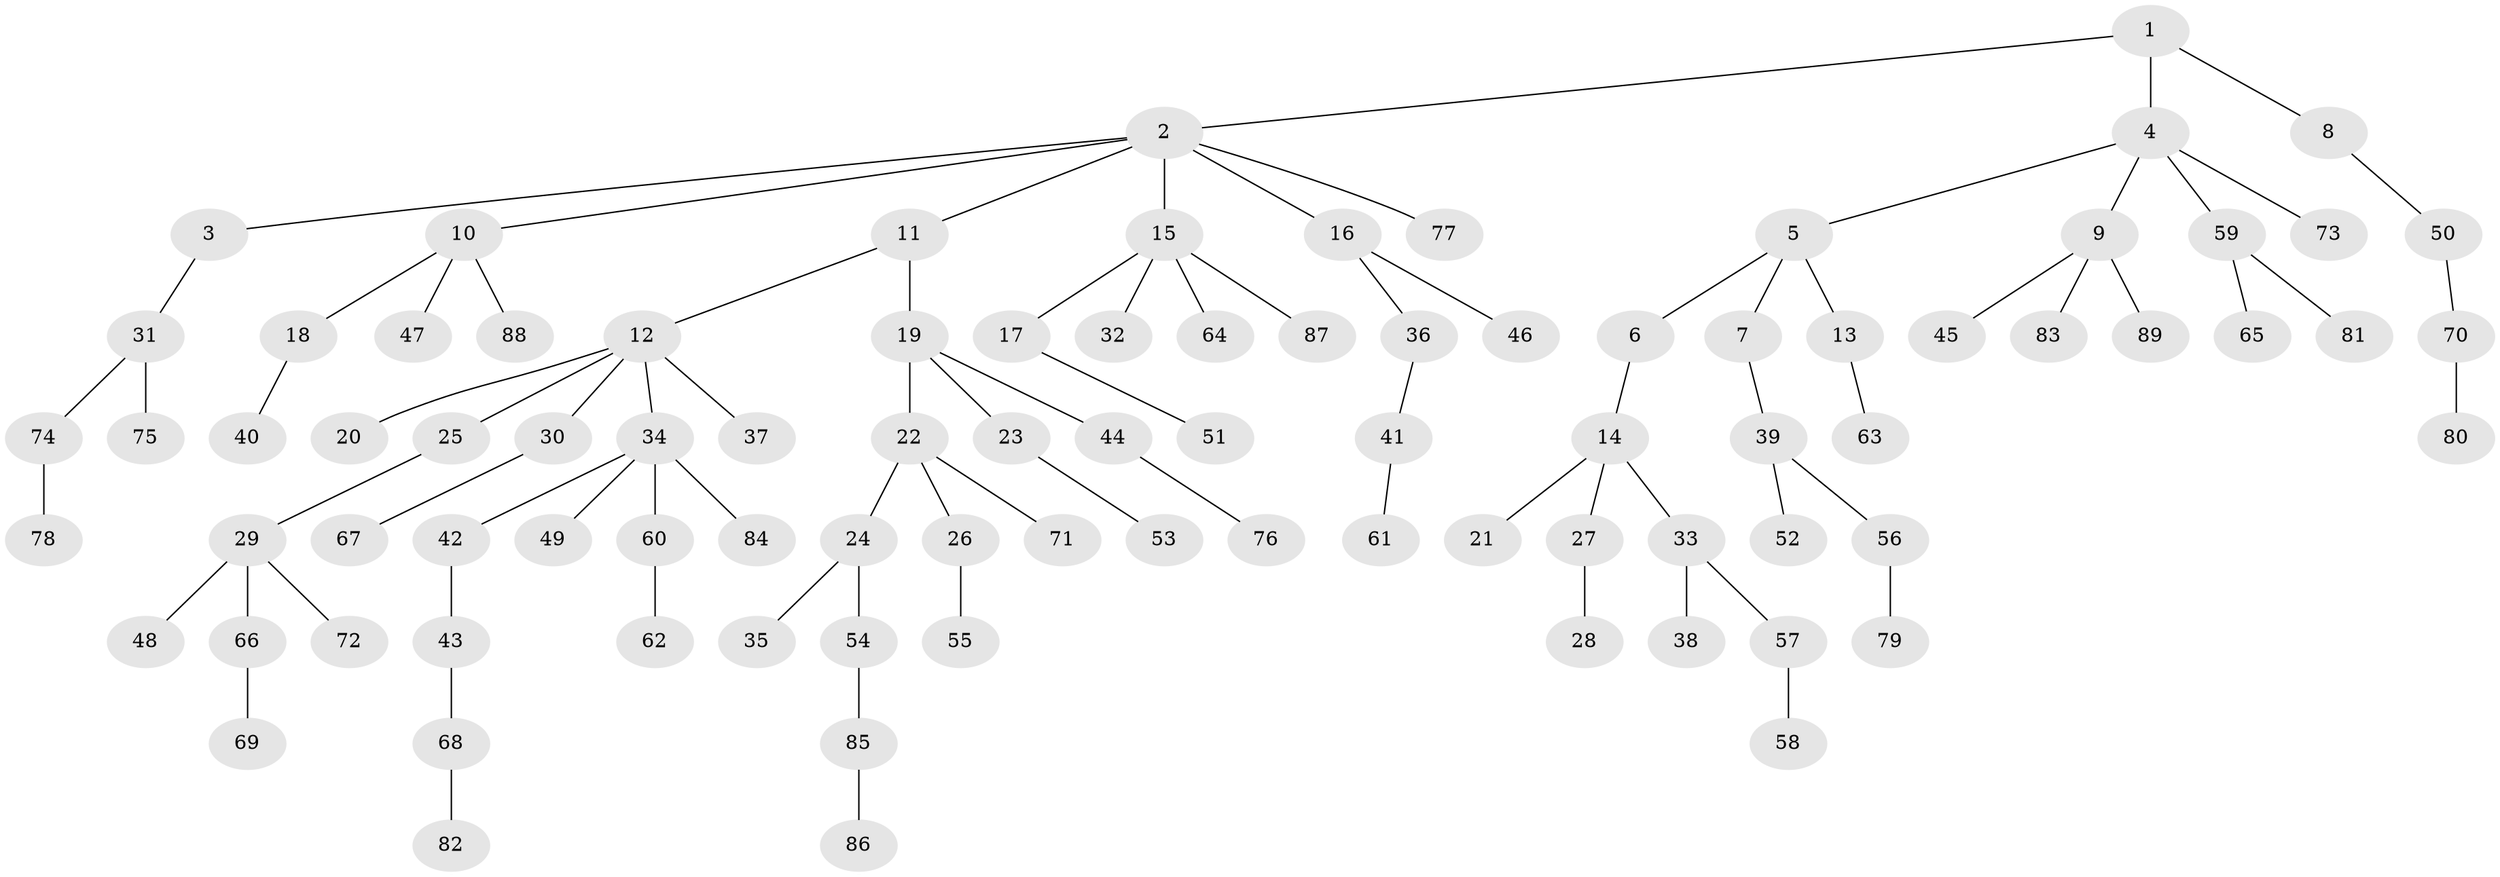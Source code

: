 // Generated by graph-tools (version 1.1) at 2025/50/03/09/25 03:50:22]
// undirected, 89 vertices, 88 edges
graph export_dot {
graph [start="1"]
  node [color=gray90,style=filled];
  1;
  2;
  3;
  4;
  5;
  6;
  7;
  8;
  9;
  10;
  11;
  12;
  13;
  14;
  15;
  16;
  17;
  18;
  19;
  20;
  21;
  22;
  23;
  24;
  25;
  26;
  27;
  28;
  29;
  30;
  31;
  32;
  33;
  34;
  35;
  36;
  37;
  38;
  39;
  40;
  41;
  42;
  43;
  44;
  45;
  46;
  47;
  48;
  49;
  50;
  51;
  52;
  53;
  54;
  55;
  56;
  57;
  58;
  59;
  60;
  61;
  62;
  63;
  64;
  65;
  66;
  67;
  68;
  69;
  70;
  71;
  72;
  73;
  74;
  75;
  76;
  77;
  78;
  79;
  80;
  81;
  82;
  83;
  84;
  85;
  86;
  87;
  88;
  89;
  1 -- 2;
  1 -- 4;
  1 -- 8;
  2 -- 3;
  2 -- 10;
  2 -- 11;
  2 -- 15;
  2 -- 16;
  2 -- 77;
  3 -- 31;
  4 -- 5;
  4 -- 9;
  4 -- 59;
  4 -- 73;
  5 -- 6;
  5 -- 7;
  5 -- 13;
  6 -- 14;
  7 -- 39;
  8 -- 50;
  9 -- 45;
  9 -- 83;
  9 -- 89;
  10 -- 18;
  10 -- 47;
  10 -- 88;
  11 -- 12;
  11 -- 19;
  12 -- 20;
  12 -- 25;
  12 -- 30;
  12 -- 34;
  12 -- 37;
  13 -- 63;
  14 -- 21;
  14 -- 27;
  14 -- 33;
  15 -- 17;
  15 -- 32;
  15 -- 64;
  15 -- 87;
  16 -- 36;
  16 -- 46;
  17 -- 51;
  18 -- 40;
  19 -- 22;
  19 -- 23;
  19 -- 44;
  22 -- 24;
  22 -- 26;
  22 -- 71;
  23 -- 53;
  24 -- 35;
  24 -- 54;
  25 -- 29;
  26 -- 55;
  27 -- 28;
  29 -- 48;
  29 -- 66;
  29 -- 72;
  30 -- 67;
  31 -- 74;
  31 -- 75;
  33 -- 38;
  33 -- 57;
  34 -- 42;
  34 -- 49;
  34 -- 60;
  34 -- 84;
  36 -- 41;
  39 -- 52;
  39 -- 56;
  41 -- 61;
  42 -- 43;
  43 -- 68;
  44 -- 76;
  50 -- 70;
  54 -- 85;
  56 -- 79;
  57 -- 58;
  59 -- 65;
  59 -- 81;
  60 -- 62;
  66 -- 69;
  68 -- 82;
  70 -- 80;
  74 -- 78;
  85 -- 86;
}
